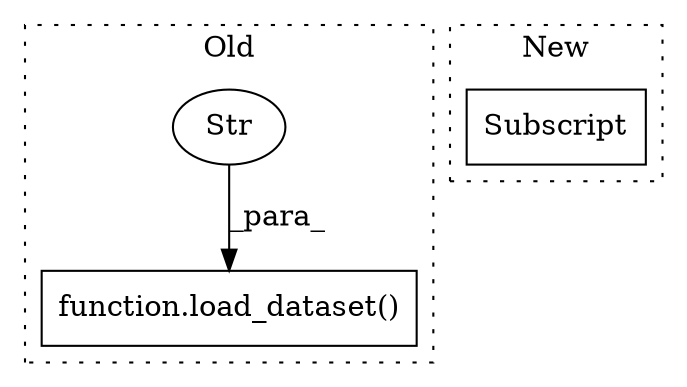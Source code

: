 digraph G {
subgraph cluster0 {
1 [label="function.load_dataset()" a="75" s="336,365" l="13,1" shape="box"];
3 [label="Str" a="66" s="349" l="10" shape="ellipse"];
label = "Old";
style="dotted";
}
subgraph cluster1 {
2 [label="Subscript" a="63" s="505,0" l="42,0" shape="box"];
label = "New";
style="dotted";
}
3 -> 1 [label="_para_"];
}